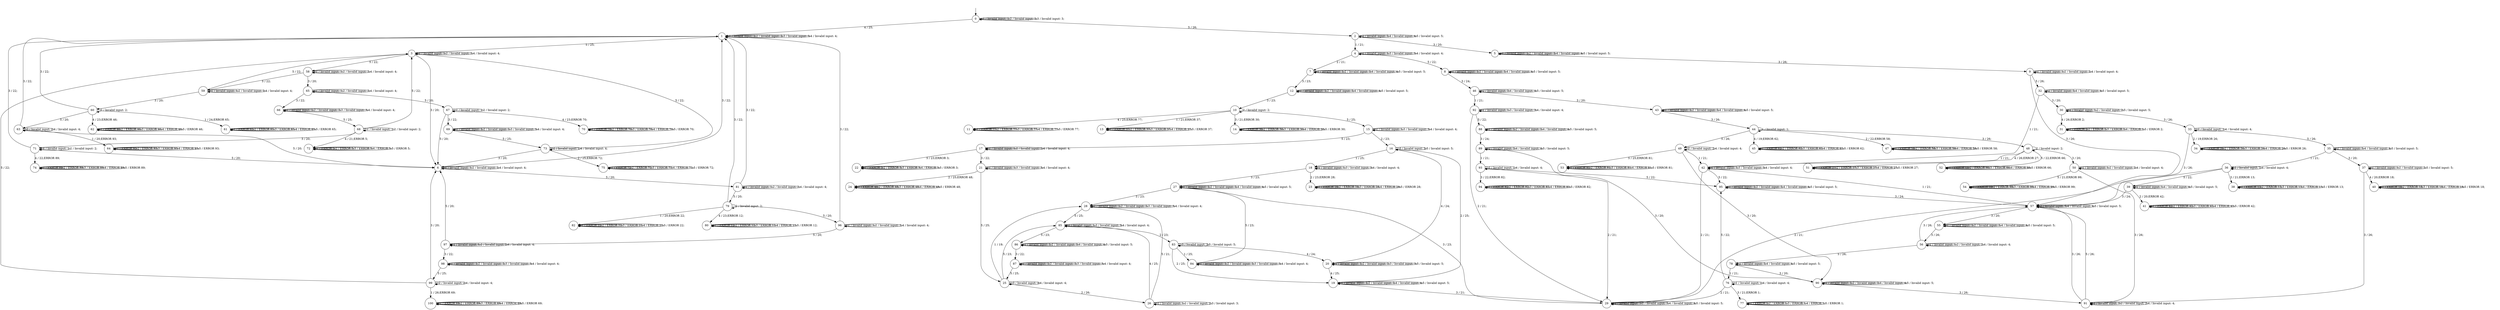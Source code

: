 digraph g {
__start0 [label="" shape="none"];

	s0 [shape="circle" label="0"];
	s1 [shape="circle" label="1"];
	s2 [shape="circle" label="2"];
	s3 [shape="circle" label="3"];
	s4 [shape="circle" label="4"];
	s5 [shape="circle" label="5"];
	s6 [shape="circle" label="6"];
	s7 [shape="circle" label="7"];
	s8 [shape="circle" label="8"];
	s9 [shape="circle" label="9"];
	s10 [shape="circle" label="10"];
	s11 [shape="circle" label="11"];
	s12 [shape="circle" label="12"];
	s13 [shape="circle" label="13"];
	s14 [shape="circle" label="14"];
	s15 [shape="circle" label="15"];
	s16 [shape="circle" label="16"];
	s17 [shape="circle" label="17"];
	s18 [shape="circle" label="18"];
	s19 [shape="circle" label="19"];
	s20 [shape="circle" label="20"];
	s21 [shape="circle" label="21"];
	s22 [shape="circle" label="22"];
	s23 [shape="circle" label="23"];
	s24 [shape="circle" label="24"];
	s25 [shape="circle" label="25"];
	s26 [shape="circle" label="26"];
	s27 [shape="circle" label="27"];
	s28 [shape="circle" label="28"];
	s29 [shape="circle" label="29"];
	s30 [shape="circle" label="30"];
	s31 [shape="circle" label="31"];
	s32 [shape="circle" label="32"];
	s33 [shape="circle" label="33"];
	s34 [shape="circle" label="34"];
	s35 [shape="circle" label="35"];
	s36 [shape="circle" label="36"];
	s37 [shape="circle" label="37"];
	s38 [shape="circle" label="38"];
	s39 [shape="circle" label="39"];
	s40 [shape="circle" label="40"];
	s41 [shape="circle" label="41"];
	s42 [shape="circle" label="42"];
	s43 [shape="circle" label="43"];
	s44 [shape="circle" label="44"];
	s45 [shape="circle" label="45"];
	s46 [shape="circle" label="46"];
	s47 [shape="circle" label="47"];
	s48 [shape="circle" label="48"];
	s49 [shape="circle" label="49"];
	s50 [shape="circle" label="50"];
	s51 [shape="circle" label="51"];
	s52 [shape="circle" label="52"];
	s53 [shape="circle" label="53"];
	s54 [shape="circle" label="54"];
	s55 [shape="circle" label="55"];
	s56 [shape="circle" label="56"];
	s57 [shape="circle" label="57"];
	s58 [shape="circle" label="58"];
	s59 [shape="circle" label="59"];
	s60 [shape="circle" label="60"];
	s61 [shape="circle" label="61"];
	s62 [shape="circle" label="62"];
	s63 [shape="circle" label="63"];
	s64 [shape="circle" label="64"];
	s65 [shape="circle" label="65"];
	s66 [shape="circle" label="66"];
	s67 [shape="circle" label="67"];
	s68 [shape="circle" label="68"];
	s69 [shape="circle" label="69"];
	s70 [shape="circle" label="70"];
	s71 [shape="circle" label="71"];
	s72 [shape="circle" label="72"];
	s73 [shape="circle" label="73"];
	s74 [shape="circle" label="74"];
	s75 [shape="circle" label="75"];
	s76 [shape="circle" label="76"];
	s77 [shape="circle" label="77"];
	s78 [shape="circle" label="78"];
	s79 [shape="circle" label="79"];
	s80 [shape="circle" label="80"];
	s81 [shape="circle" label="81"];
	s82 [shape="circle" label="82"];
	s83 [shape="circle" label="83"];
	s84 [shape="circle" label="84"];
	s85 [shape="circle" label="85"];
	s86 [shape="circle" label="86"];
	s87 [shape="circle" label="87"];
	s88 [shape="circle" label="88"];
	s89 [shape="circle" label="89"];
	s90 [shape="circle" label="90"];
	s91 [shape="circle" label="91"];
	s92 [shape="circle" label="92"];
	s93 [shape="circle" label="93"];
	s94 [shape="circle" label="94"];
	s95 [shape="circle" label="95"];
	s96 [shape="circle" label="96"];
	s97 [shape="circle" label="97"];
	s98 [shape="circle" label="98"];
	s99 [shape="circle" label="99"];
	s100 [shape="circle" label="100"];
	s0 -> s0 [label="1 / Invalid input: 1;"];
	s0 -> s0 [label="2 / Invalid input: 2;"];
	s0 -> s0 [label="3 / Invalid input: 3;"];
	s0 -> s1 [label="4 / 25;"];
	s0 -> s2 [label="5 / 26;"];
	s1 -> s1 [label="1 / Invalid input: 1;"];
	s1 -> s1 [label="2 / Invalid input: 2;"];
	s1 -> s1 [label="3 / Invalid input: 3;"];
	s1 -> s1 [label="4 / Invalid input: 4;"];
	s1 -> s3 [label="5 / 25;"];
	s2 -> s4 [label="1 / 21;"];
	s2 -> s2 [label="2 / Invalid input: 2;"];
	s2 -> s5 [label="3 / 20;"];
	s2 -> s2 [label="4 / Invalid input: 4;"];
	s2 -> s2 [label="5 / Invalid input: 5;"];
	s3 -> s3 [label="1 / Invalid input: 1;"];
	s3 -> s3 [label="2 / Invalid input: 2;"];
	s3 -> s6 [label="3 / 20;"];
	s3 -> s3 [label="4 / Invalid input: 4;"];
	s3 -> s58 [label="5 / 22;"];
	s4 -> s4 [label="1 / Invalid input: 1;"];
	s4 -> s7 [label="2 / 21;"];
	s4 -> s4 [label="3 / Invalid input: 3;"];
	s4 -> s4 [label="4 / Invalid input: 4;"];
	s4 -> s8 [label="5 / 22;"];
	s5 -> s5 [label="1 / Invalid input: 1;"];
	s5 -> s5 [label="2 / Invalid input: 2;"];
	s5 -> s9 [label="3 / 26;"];
	s5 -> s5 [label="4 / Invalid input: 4;"];
	s5 -> s5 [label="5 / Invalid input: 5;"];
	s6 -> s6 [label="1 / Invalid input: 1;"];
	s6 -> s6 [label="2 / Invalid input: 2;"];
	s6 -> s1 [label="3 / 22;"];
	s6 -> s6 [label="4 / Invalid input: 4;"];
	s6 -> s81 [label="5 / 20;"];
	s7 -> s7 [label="1 / Invalid input: 1;"];
	s7 -> s7 [label="2 / Invalid input: 2;"];
	s7 -> s12 [label="3 / 23;"];
	s7 -> s7 [label="4 / Invalid input: 4;"];
	s7 -> s7 [label="5 / Invalid input: 5;"];
	s8 -> s8 [label="1 / Invalid input: 1;"];
	s8 -> s8 [label="2 / Invalid input: 2;"];
	s8 -> s46 [label="3 / 24;"];
	s8 -> s8 [label="4 / Invalid input: 4;"];
	s8 -> s8 [label="5 / Invalid input: 5;"];
	s9 -> s9 [label="1 / Invalid input: 1;"];
	s9 -> s9 [label="2 / Invalid input: 2;"];
	s9 -> s57 [label="3 / 26;"];
	s9 -> s9 [label="4 / Invalid input: 4;"];
	s9 -> s32 [label="5 / 26;"];
	s10 -> s13 [label="1 / 21;ERROR 37;"];
	s10 -> s10 [label="2 / Invalid input: 2;"];
	s10 -> s14 [label="3 / 21;ERROR 30;"];
	s10 -> s11 [label="4 / 25;ERROR 77;"];
	s10 -> s15 [label="5 / 25;"];
	s11 -> s11 [label="1 / ERROR 77;"];
	s11 -> s11 [label="2 / ERROR 77;"];
	s11 -> s11 [label="3 / ERROR 77;"];
	s11 -> s11 [label="4 / ERROR 77;"];
	s11 -> s11 [label="5 / ERROR 77;"];
	s12 -> s12 [label="1 / Invalid input: 1;"];
	s12 -> s12 [label="2 / Invalid input: 2;"];
	s12 -> s10 [label="3 / 23;"];
	s12 -> s12 [label="4 / Invalid input: 4;"];
	s12 -> s12 [label="5 / Invalid input: 5;"];
	s13 -> s13 [label="1 / ERROR 37;"];
	s13 -> s13 [label="2 / ERROR 37;"];
	s13 -> s13 [label="3 / ERROR 37;"];
	s13 -> s13 [label="4 / ERROR 37;"];
	s13 -> s13 [label="5 / ERROR 37;"];
	s14 -> s14 [label="1 / ERROR 30;"];
	s14 -> s14 [label="2 / ERROR 30;"];
	s14 -> s14 [label="3 / ERROR 30;"];
	s14 -> s14 [label="4 / ERROR 30;"];
	s14 -> s14 [label="5 / ERROR 30;"];
	s15 -> s15 [label="1 / Invalid input: 1;"];
	s15 -> s16 [label="2 / 23;"];
	s15 -> s15 [label="3 / Invalid input: 3;"];
	s15 -> s15 [label="4 / Invalid input: 4;"];
	s15 -> s17 [label="5 / 23;"];
	s16 -> s18 [label="1 / 25;"];
	s16 -> s19 [label="2 / 25;"];
	s16 -> s16 [label="3 / Invalid input: 3;"];
	s16 -> s20 [label="4 / 24;"];
	s16 -> s16 [label="5 / Invalid input: 5;"];
	s17 -> s17 [label="1 / Invalid input: 1;"];
	s17 -> s17 [label="2 / Invalid input: 2;"];
	s17 -> s21 [label="3 / 22;"];
	s17 -> s17 [label="4 / Invalid input: 4;"];
	s17 -> s22 [label="5 / 23;ERROR 3;"];
	s18 -> s18 [label="1 / Invalid input: 1;"];
	s18 -> s23 [label="2 / 23;ERROR 28;"];
	s18 -> s18 [label="3 / Invalid input: 3;"];
	s18 -> s18 [label="4 / Invalid input: 4;"];
	s18 -> s27 [label="5 / 23;"];
	s19 -> s19 [label="1 / Invalid input: 1;"];
	s19 -> s19 [label="2 / Invalid input: 2;"];
	s19 -> s29 [label="3 / 21;"];
	s19 -> s19 [label="4 / Invalid input: 4;"];
	s19 -> s19 [label="5 / Invalid input: 5;"];
	s20 -> s20 [label="1 / Invalid input: 1;"];
	s20 -> s20 [label="2 / Invalid input: 2;"];
	s20 -> s20 [label="3 / Invalid input: 3;"];
	s20 -> s19 [label="4 / 25;"];
	s20 -> s20 [label="5 / Invalid input: 5;"];
	s21 -> s21 [label="1 / Invalid input: 1;"];
	s21 -> s24 [label="2 / 25;ERROR 48;"];
	s21 -> s21 [label="3 / Invalid input: 3;"];
	s21 -> s21 [label="4 / Invalid input: 4;"];
	s21 -> s25 [label="5 / 25;"];
	s22 -> s22 [label="1 / ERROR 3;"];
	s22 -> s22 [label="2 / ERROR 3;"];
	s22 -> s22 [label="3 / ERROR 3;"];
	s22 -> s22 [label="4 / ERROR 3;"];
	s22 -> s22 [label="5 / ERROR 3;"];
	s23 -> s23 [label="1 / ERROR 28;"];
	s23 -> s23 [label="2 / ERROR 28;"];
	s23 -> s23 [label="3 / ERROR 28;"];
	s23 -> s23 [label="4 / ERROR 28;"];
	s23 -> s23 [label="5 / ERROR 28;"];
	s24 -> s24 [label="1 / ERROR 48;"];
	s24 -> s24 [label="2 / ERROR 48;"];
	s24 -> s24 [label="3 / ERROR 48;"];
	s24 -> s24 [label="4 / ERROR 48;"];
	s24 -> s24 [label="5 / ERROR 48;"];
	s25 -> s28 [label="1 / 19;"];
	s25 -> s26 [label="2 / 26;"];
	s25 -> s25 [label="3 / Invalid input: 3;"];
	s25 -> s25 [label="4 / Invalid input: 4;"];
	s25 -> s85 [label="5 / 23;"];
	s26 -> s26 [label="1 / Invalid input: 1;"];
	s26 -> s26 [label="2 / Invalid input: 2;"];
	s26 -> s26 [label="3 / Invalid input: 3;"];
	s26 -> s85 [label="4 / 25;"];
	s26 -> s28 [label="5 / 21;"];
	s27 -> s27 [label="1 / Invalid input: 1;"];
	s27 -> s27 [label="2 / Invalid input: 2;"];
	s27 -> s28 [label="3 / 23;"];
	s27 -> s27 [label="4 / Invalid input: 4;"];
	s27 -> s27 [label="5 / Invalid input: 5;"];
	s28 -> s28 [label="1 / Invalid input: 1;"];
	s28 -> s28 [label="2 / Invalid input: 2;"];
	s28 -> s28 [label="3 / Invalid input: 3;"];
	s28 -> s28 [label="4 / Invalid input: 4;"];
	s28 -> s85 [label="5 / 25;"];
	s29 -> s29 [label="1 / Invalid input: 1;"];
	s29 -> s29 [label="2 / Invalid input: 2;"];
	s29 -> s27 [label="3 / 23;"];
	s29 -> s29 [label="4 / Invalid input: 4;"];
	s29 -> s29 [label="5 / Invalid input: 5;"];
	s30 -> s30 [label="1 / Invalid input: 1;"];
	s30 -> s30 [label="2 / Invalid input: 2;"];
	s30 -> s33 [label="3 / 26;"];
	s30 -> s31 [label="4 / 26;ERROR 2;"];
	s30 -> s30 [label="5 / Invalid input: 5;"];
	s31 -> s31 [label="1 / ERROR 2;"];
	s31 -> s31 [label="2 / ERROR 2;"];
	s31 -> s31 [label="3 / ERROR 2;"];
	s31 -> s31 [label="4 / ERROR 2;"];
	s31 -> s31 [label="5 / ERROR 2;"];
	s32 -> s42 [label="1 / 21;"];
	s32 -> s32 [label="2 / Invalid input: 2;"];
	s32 -> s30 [label="3 / 20;"];
	s32 -> s32 [label="4 / Invalid input: 4;"];
	s32 -> s32 [label="5 / Invalid input: 5;"];
	s33 -> s33 [label="1 / Invalid input: 1;"];
	s33 -> s34 [label="2 / 19;ERROR 26;"];
	s33 -> s57 [label="3 / 26;"];
	s33 -> s33 [label="4 / Invalid input: 4;"];
	s33 -> s35 [label="5 / 26;"];
	s34 -> s34 [label="1 / ERROR 26;"];
	s34 -> s34 [label="2 / ERROR 26;"];
	s34 -> s34 [label="3 / ERROR 26;"];
	s34 -> s34 [label="4 / ERROR 26;"];
	s34 -> s34 [label="5 / ERROR 26;"];
	s35 -> s36 [label="1 / 21;"];
	s35 -> s35 [label="2 / Invalid input: 2;"];
	s35 -> s37 [label="3 / 20;"];
	s35 -> s35 [label="4 / Invalid input: 4;"];
	s35 -> s35 [label="5 / Invalid input: 5;"];
	s36 -> s36 [label="1 / Invalid input: 1;"];
	s36 -> s29 [label="2 / 21;"];
	s36 -> s38 [label="3 / 21;ERROR 13;"];
	s36 -> s36 [label="4 / Invalid input: 4;"];
	s36 -> s39 [label="5 / 22;"];
	s37 -> s37 [label="1 / Invalid input: 1;"];
	s37 -> s37 [label="2 / Invalid input: 2;"];
	s37 -> s91 [label="3 / 26;"];
	s37 -> s40 [label="4 / 20;ERROR 18;"];
	s37 -> s37 [label="5 / Invalid input: 5;"];
	s38 -> s38 [label="1 / ERROR 13;"];
	s38 -> s38 [label="2 / ERROR 13;"];
	s38 -> s38 [label="3 / ERROR 13;"];
	s38 -> s38 [label="4 / ERROR 13;"];
	s38 -> s38 [label="5 / ERROR 13;"];
	s39 -> s39 [label="1 / Invalid input: 1;"];
	s39 -> s41 [label="2 / 20;ERROR 42;"];
	s39 -> s57 [label="3 / 24;"];
	s39 -> s39 [label="4 / Invalid input: 4;"];
	s39 -> s39 [label="5 / Invalid input: 5;"];
	s40 -> s40 [label="1 / ERROR 18;"];
	s40 -> s40 [label="2 / ERROR 18;"];
	s40 -> s40 [label="3 / ERROR 18;"];
	s40 -> s40 [label="4 / ERROR 18;"];
	s40 -> s40 [label="5 / ERROR 18;"];
	s41 -> s41 [label="1 / ERROR 42;"];
	s41 -> s41 [label="2 / ERROR 42;"];
	s41 -> s41 [label="3 / ERROR 42;"];
	s41 -> s41 [label="4 / ERROR 42;"];
	s41 -> s41 [label="5 / ERROR 42;"];
	s42 -> s42 [label="1 / Invalid input: 1;"];
	s42 -> s29 [label="2 / 21;"];
	s42 -> s42 [label="3 / Invalid input: 3;"];
	s42 -> s42 [label="4 / Invalid input: 4;"];
	s42 -> s95 [label="5 / 22;"];
	s43 -> s43 [label="1 / Invalid input: 1;"];
	s43 -> s43 [label="2 / Invalid input: 2;"];
	s43 -> s44 [label="3 / 26;"];
	s43 -> s43 [label="4 / Invalid input: 4;"];
	s43 -> s43 [label="5 / Invalid input: 5;"];
	s44 -> s44 [label="1 / Invalid input: 1;"];
	s44 -> s47 [label="2 / 22;ERROR 58;"];
	s44 -> s48 [label="3 / 26;"];
	s44 -> s45 [label="4 / 19;ERROR 62;"];
	s44 -> s49 [label="5 / 26;"];
	s45 -> s45 [label="1 / ERROR 62;"];
	s45 -> s45 [label="2 / ERROR 62;"];
	s45 -> s45 [label="3 / ERROR 62;"];
	s45 -> s45 [label="4 / ERROR 62;"];
	s45 -> s45 [label="5 / ERROR 62;"];
	s46 -> s92 [label="1 / 21;"];
	s46 -> s46 [label="2 / Invalid input: 2;"];
	s46 -> s43 [label="3 / 20;"];
	s46 -> s46 [label="4 / Invalid input: 4;"];
	s46 -> s46 [label="5 / Invalid input: 5;"];
	s47 -> s47 [label="1 / ERROR 58;"];
	s47 -> s47 [label="2 / ERROR 58;"];
	s47 -> s47 [label="3 / ERROR 58;"];
	s47 -> s47 [label="4 / ERROR 58;"];
	s47 -> s47 [label="5 / ERROR 58;"];
	s48 -> s42 [label="1 / 21;"];
	s48 -> s48 [label="2 / Invalid input: 2;"];
	s48 -> s50 [label="3 / 20;"];
	s48 -> s51 [label="4 / 26;ERROR 27;"];
	s48 -> s52 [label="5 / 22;ERROR 66;"];
	s49 -> s42 [label="1 / 21;"];
	s49 -> s49 [label="2 / Invalid input: 2;"];
	s49 -> s90 [label="3 / 20;"];
	s49 -> s49 [label="4 / Invalid input: 4;"];
	s49 -> s53 [label="5 / 25;ERROR 81;"];
	s50 -> s50 [label="1 / Invalid input: 1;"];
	s50 -> s50 [label="2 / Invalid input: 2;"];
	s50 -> s91 [label="3 / 26;"];
	s50 -> s50 [label="4 / Invalid input: 4;"];
	s50 -> s54 [label="5 / 21;ERROR 99;"];
	s51 -> s51 [label="1 / ERROR 27;"];
	s51 -> s51 [label="2 / ERROR 27;"];
	s51 -> s51 [label="3 / ERROR 27;"];
	s51 -> s51 [label="4 / ERROR 27;"];
	s51 -> s51 [label="5 / ERROR 27;"];
	s52 -> s52 [label="1 / ERROR 66;"];
	s52 -> s52 [label="2 / ERROR 66;"];
	s52 -> s52 [label="3 / ERROR 66;"];
	s52 -> s52 [label="4 / ERROR 66;"];
	s52 -> s52 [label="5 / ERROR 66;"];
	s53 -> s53 [label="1 / ERROR 81;"];
	s53 -> s53 [label="2 / ERROR 81;"];
	s53 -> s53 [label="3 / ERROR 81;"];
	s53 -> s53 [label="4 / ERROR 81;"];
	s53 -> s53 [label="5 / ERROR 81;"];
	s54 -> s54 [label="1 / ERROR 99;"];
	s54 -> s54 [label="2 / ERROR 99;"];
	s54 -> s54 [label="3 / ERROR 99;"];
	s54 -> s54 [label="4 / ERROR 99;"];
	s54 -> s54 [label="5 / ERROR 99;"];
	s55 -> s55 [label="1 / Invalid input: 1;"];
	s55 -> s55 [label="2 / Invalid input: 2;"];
	s55 -> s56 [label="3 / 26;"];
	s55 -> s55 [label="4 / Invalid input: 4;"];
	s55 -> s55 [label="5 / Invalid input: 5;"];
	s56 -> s56 [label="1 / Invalid input: 1;"];
	s56 -> s56 [label="2 / Invalid input: 2;"];
	s56 -> s57 [label="3 / 26;"];
	s56 -> s56 [label="4 / Invalid input: 4;"];
	s56 -> s78 [label="5 / 26;"];
	s57 -> s42 [label="1 / 21;"];
	s57 -> s57 [label="2 / Invalid input: 2;"];
	s57 -> s55 [label="3 / 20;"];
	s57 -> s57 [label="4 / Invalid input: 4;"];
	s57 -> s57 [label="5 / Invalid input: 5;"];
	s58 -> s58 [label="1 / Invalid input: 1;"];
	s58 -> s58 [label="2 / Invalid input: 2;"];
	s58 -> s65 [label="3 / 20;"];
	s58 -> s58 [label="4 / Invalid input: 4;"];
	s58 -> s59 [label="5 / 22;"];
	s59 -> s59 [label="1 / Invalid input: 1;"];
	s59 -> s59 [label="2 / Invalid input: 2;"];
	s59 -> s60 [label="3 / 20;"];
	s59 -> s59 [label="4 / Invalid input: 4;"];
	s59 -> s3 [label="5 / 22;"];
	s60 -> s61 [label="1 / 24;ERROR 65;"];
	s60 -> s60 [label="2 / Invalid input: 2;"];
	s60 -> s1 [label="3 / 22;"];
	s60 -> s62 [label="4 / 23;ERROR 46;"];
	s60 -> s63 [label="5 / 20;"];
	s61 -> s61 [label="1 / ERROR 65;"];
	s61 -> s61 [label="2 / ERROR 65;"];
	s61 -> s61 [label="3 / ERROR 65;"];
	s61 -> s61 [label="4 / ERROR 65;"];
	s61 -> s61 [label="5 / ERROR 65;"];
	s62 -> s62 [label="1 / ERROR 46;"];
	s62 -> s62 [label="2 / ERROR 46;"];
	s62 -> s62 [label="3 / ERROR 46;"];
	s62 -> s62 [label="4 / ERROR 46;"];
	s62 -> s62 [label="5 / ERROR 46;"];
	s63 -> s64 [label="1 / 20;ERROR 93;"];
	s63 -> s63 [label="2 / Invalid input: 2;"];
	s63 -> s1 [label="3 / 22;"];
	s63 -> s63 [label="4 / Invalid input: 4;"];
	s63 -> s6 [label="5 / 20;"];
	s64 -> s64 [label="1 / ERROR 93;"];
	s64 -> s64 [label="2 / ERROR 93;"];
	s64 -> s64 [label="3 / ERROR 93;"];
	s64 -> s64 [label="4 / ERROR 93;"];
	s64 -> s64 [label="5 / ERROR 93;"];
	s65 -> s65 [label="1 / Invalid input: 1;"];
	s65 -> s65 [label="2 / Invalid input: 2;"];
	s65 -> s66 [label="3 / 22;"];
	s65 -> s65 [label="4 / Invalid input: 4;"];
	s65 -> s67 [label="5 / 20;"];
	s66 -> s66 [label="1 / Invalid input: 1;"];
	s66 -> s66 [label="2 / Invalid input: 2;"];
	s66 -> s66 [label="3 / Invalid input: 3;"];
	s66 -> s66 [label="4 / Invalid input: 4;"];
	s66 -> s68 [label="5 / 25;"];
	s67 -> s67 [label="1 / Invalid input: 1;"];
	s67 -> s67 [label="2 / Invalid input: 2;"];
	s67 -> s69 [label="3 / 22;"];
	s67 -> s70 [label="4 / 23;ERROR 70;"];
	s67 -> s6 [label="5 / 20;"];
	s68 -> s68 [label="1 / Invalid input: 1;"];
	s68 -> s68 [label="2 / Invalid input: 2;"];
	s68 -> s71 [label="3 / 20;"];
	s68 -> s72 [label="4 / 21;ERROR 5;"];
	s68 -> s3 [label="5 / 22;"];
	s69 -> s69 [label="1 / Invalid input: 1;"];
	s69 -> s69 [label="2 / Invalid input: 2;"];
	s69 -> s69 [label="3 / Invalid input: 3;"];
	s69 -> s69 [label="4 / Invalid input: 4;"];
	s69 -> s73 [label="5 / 25;"];
	s70 -> s70 [label="1 / ERROR 70;"];
	s70 -> s70 [label="2 / ERROR 70;"];
	s70 -> s70 [label="3 / ERROR 70;"];
	s70 -> s70 [label="4 / ERROR 70;"];
	s70 -> s70 [label="5 / ERROR 70;"];
	s71 -> s71 [label="1 / Invalid input: 1;"];
	s71 -> s71 [label="2 / Invalid input: 2;"];
	s71 -> s1 [label="3 / 22;"];
	s71 -> s74 [label="4 / 22;ERROR 89;"];
	s71 -> s6 [label="5 / 20;"];
	s72 -> s72 [label="1 / ERROR 5;"];
	s72 -> s72 [label="2 / ERROR 5;"];
	s72 -> s72 [label="3 / ERROR 5;"];
	s72 -> s72 [label="4 / ERROR 5;"];
	s72 -> s72 [label="5 / ERROR 5;"];
	s73 -> s73 [label="1 / Invalid input: 1;"];
	s73 -> s75 [label="2 / 25;ERROR 72;"];
	s73 -> s6 [label="3 / 20;"];
	s73 -> s73 [label="4 / Invalid input: 4;"];
	s73 -> s3 [label="5 / 22;"];
	s74 -> s74 [label="1 / ERROR 89;"];
	s74 -> s74 [label="2 / ERROR 89;"];
	s74 -> s74 [label="3 / ERROR 89;"];
	s74 -> s74 [label="4 / ERROR 89;"];
	s74 -> s74 [label="5 / ERROR 89;"];
	s75 -> s75 [label="1 / ERROR 72;"];
	s75 -> s75 [label="2 / ERROR 72;"];
	s75 -> s75 [label="3 / ERROR 72;"];
	s75 -> s75 [label="4 / ERROR 72;"];
	s75 -> s75 [label="5 / ERROR 72;"];
	s76 -> s76 [label="1 / Invalid input: 1;"];
	s76 -> s29 [label="2 / 21;"];
	s76 -> s77 [label="3 / 21;ERROR 1;"];
	s76 -> s76 [label="4 / Invalid input: 4;"];
	s76 -> s95 [label="5 / 22;"];
	s77 -> s77 [label="1 / ERROR 1;"];
	s77 -> s77 [label="2 / ERROR 1;"];
	s77 -> s77 [label="3 / ERROR 1;"];
	s77 -> s77 [label="4 / ERROR 1;"];
	s77 -> s77 [label="5 / ERROR 1;"];
	s78 -> s76 [label="1 / 21;"];
	s78 -> s78 [label="2 / Invalid input: 2;"];
	s78 -> s90 [label="3 / 20;"];
	s78 -> s78 [label="4 / Invalid input: 4;"];
	s78 -> s78 [label="5 / Invalid input: 5;"];
	s79 -> s82 [label="1 / 20;ERROR 22;"];
	s79 -> s79 [label="2 / Invalid input: 2;"];
	s79 -> s1 [label="3 / 22;"];
	s79 -> s80 [label="4 / 23;ERROR 12;"];
	s79 -> s96 [label="5 / 20;"];
	s80 -> s80 [label="1 / ERROR 12;"];
	s80 -> s80 [label="2 / ERROR 12;"];
	s80 -> s80 [label="3 / ERROR 12;"];
	s80 -> s80 [label="4 / ERROR 12;"];
	s80 -> s80 [label="5 / ERROR 12;"];
	s81 -> s81 [label="1 / Invalid input: 1;"];
	s81 -> s81 [label="2 / Invalid input: 2;"];
	s81 -> s1 [label="3 / 22;"];
	s81 -> s81 [label="4 / Invalid input: 4;"];
	s81 -> s79 [label="5 / 20;"];
	s82 -> s82 [label="1 / ERROR 22;"];
	s82 -> s82 [label="2 / ERROR 22;"];
	s82 -> s82 [label="3 / ERROR 22;"];
	s82 -> s82 [label="4 / ERROR 22;"];
	s82 -> s82 [label="5 / ERROR 22;"];
	s83 -> s84 [label="1 / 25;"];
	s83 -> s19 [label="2 / 25;"];
	s83 -> s83 [label="3 / Invalid input: 3;"];
	s83 -> s20 [label="4 / 24;"];
	s83 -> s83 [label="5 / Invalid input: 5;"];
	s84 -> s84 [label="1 / Invalid input: 1;"];
	s84 -> s84 [label="2 / Invalid input: 2;"];
	s84 -> s84 [label="3 / Invalid input: 3;"];
	s84 -> s84 [label="4 / Invalid input: 4;"];
	s84 -> s27 [label="5 / 23;"];
	s85 -> s85 [label="1 / Invalid input: 1;"];
	s85 -> s83 [label="2 / 23;"];
	s85 -> s85 [label="3 / Invalid input: 3;"];
	s85 -> s85 [label="4 / Invalid input: 4;"];
	s85 -> s86 [label="5 / 23;"];
	s86 -> s86 [label="1 / Invalid input: 1;"];
	s86 -> s86 [label="2 / Invalid input: 2;"];
	s86 -> s87 [label="3 / 22;"];
	s86 -> s86 [label="4 / Invalid input: 4;"];
	s86 -> s86 [label="5 / Invalid input: 5;"];
	s87 -> s87 [label="1 / Invalid input: 1;"];
	s87 -> s87 [label="2 / Invalid input: 2;"];
	s87 -> s87 [label="3 / Invalid input: 3;"];
	s87 -> s87 [label="4 / Invalid input: 4;"];
	s87 -> s25 [label="5 / 25;"];
	s88 -> s88 [label="1 / Invalid input: 1;"];
	s88 -> s88 [label="2 / Invalid input: 2;"];
	s88 -> s89 [label="3 / 24;"];
	s88 -> s88 [label="4 / Invalid input: 4;"];
	s88 -> s88 [label="5 / Invalid input: 5;"];
	s89 -> s93 [label="1 / 21;"];
	s89 -> s89 [label="2 / Invalid input: 2;"];
	s89 -> s90 [label="3 / 20;"];
	s89 -> s89 [label="4 / Invalid input: 4;"];
	s89 -> s89 [label="5 / Invalid input: 5;"];
	s90 -> s90 [label="1 / Invalid input: 1;"];
	s90 -> s90 [label="2 / Invalid input: 2;"];
	s90 -> s91 [label="3 / 26;"];
	s90 -> s90 [label="4 / Invalid input: 4;"];
	s90 -> s90 [label="5 / Invalid input: 5;"];
	s91 -> s91 [label="1 / Invalid input: 1;"];
	s91 -> s91 [label="2 / Invalid input: 2;"];
	s91 -> s57 [label="3 / 26;"];
	s91 -> s91 [label="4 / Invalid input: 4;"];
	s91 -> s57 [label="5 / 26;"];
	s92 -> s92 [label="1 / Invalid input: 1;"];
	s92 -> s29 [label="2 / 21;"];
	s92 -> s92 [label="3 / Invalid input: 3;"];
	s92 -> s92 [label="4 / Invalid input: 4;"];
	s92 -> s88 [label="5 / 22;"];
	s93 -> s93 [label="1 / Invalid input: 1;"];
	s93 -> s29 [label="2 / 21;"];
	s93 -> s94 [label="3 / 22;ERROR 82;"];
	s93 -> s93 [label="4 / Invalid input: 4;"];
	s93 -> s95 [label="5 / 22;"];
	s94 -> s94 [label="1 / ERROR 82;"];
	s94 -> s94 [label="2 / ERROR 82;"];
	s94 -> s94 [label="3 / ERROR 82;"];
	s94 -> s94 [label="4 / ERROR 82;"];
	s94 -> s94 [label="5 / ERROR 82;"];
	s95 -> s95 [label="1 / Invalid input: 1;"];
	s95 -> s95 [label="2 / Invalid input: 2;"];
	s95 -> s57 [label="3 / 24;"];
	s95 -> s95 [label="4 / Invalid input: 4;"];
	s95 -> s95 [label="5 / Invalid input: 5;"];
	s96 -> s96 [label="1 / Invalid input: 1;"];
	s96 -> s96 [label="2 / Invalid input: 2;"];
	s96 -> s1 [label="3 / 22;"];
	s96 -> s96 [label="4 / Invalid input: 4;"];
	s96 -> s97 [label="5 / 20;"];
	s97 -> s97 [label="1 / Invalid input: 1;"];
	s97 -> s97 [label="2 / Invalid input: 2;"];
	s97 -> s98 [label="3 / 22;"];
	s97 -> s97 [label="4 / Invalid input: 4;"];
	s97 -> s6 [label="5 / 20;"];
	s98 -> s98 [label="1 / Invalid input: 1;"];
	s98 -> s98 [label="2 / Invalid input: 2;"];
	s98 -> s98 [label="3 / Invalid input: 3;"];
	s98 -> s98 [label="4 / Invalid input: 4;"];
	s98 -> s99 [label="5 / 25;"];
	s99 -> s100 [label="1 / 26;ERROR 69;"];
	s99 -> s99 [label="2 / Invalid input: 2;"];
	s99 -> s6 [label="3 / 20;"];
	s99 -> s99 [label="4 / Invalid input: 4;"];
	s99 -> s3 [label="5 / 22;"];
	s100 -> s100 [label="1 / ERROR 69;"];
	s100 -> s100 [label="2 / ERROR 69;"];
	s100 -> s100 [label="3 / ERROR 69;"];
	s100 -> s100 [label="4 / ERROR 69;"];
	s100 -> s100 [label="5 / ERROR 69;"];

__start0 -> s0;
}
